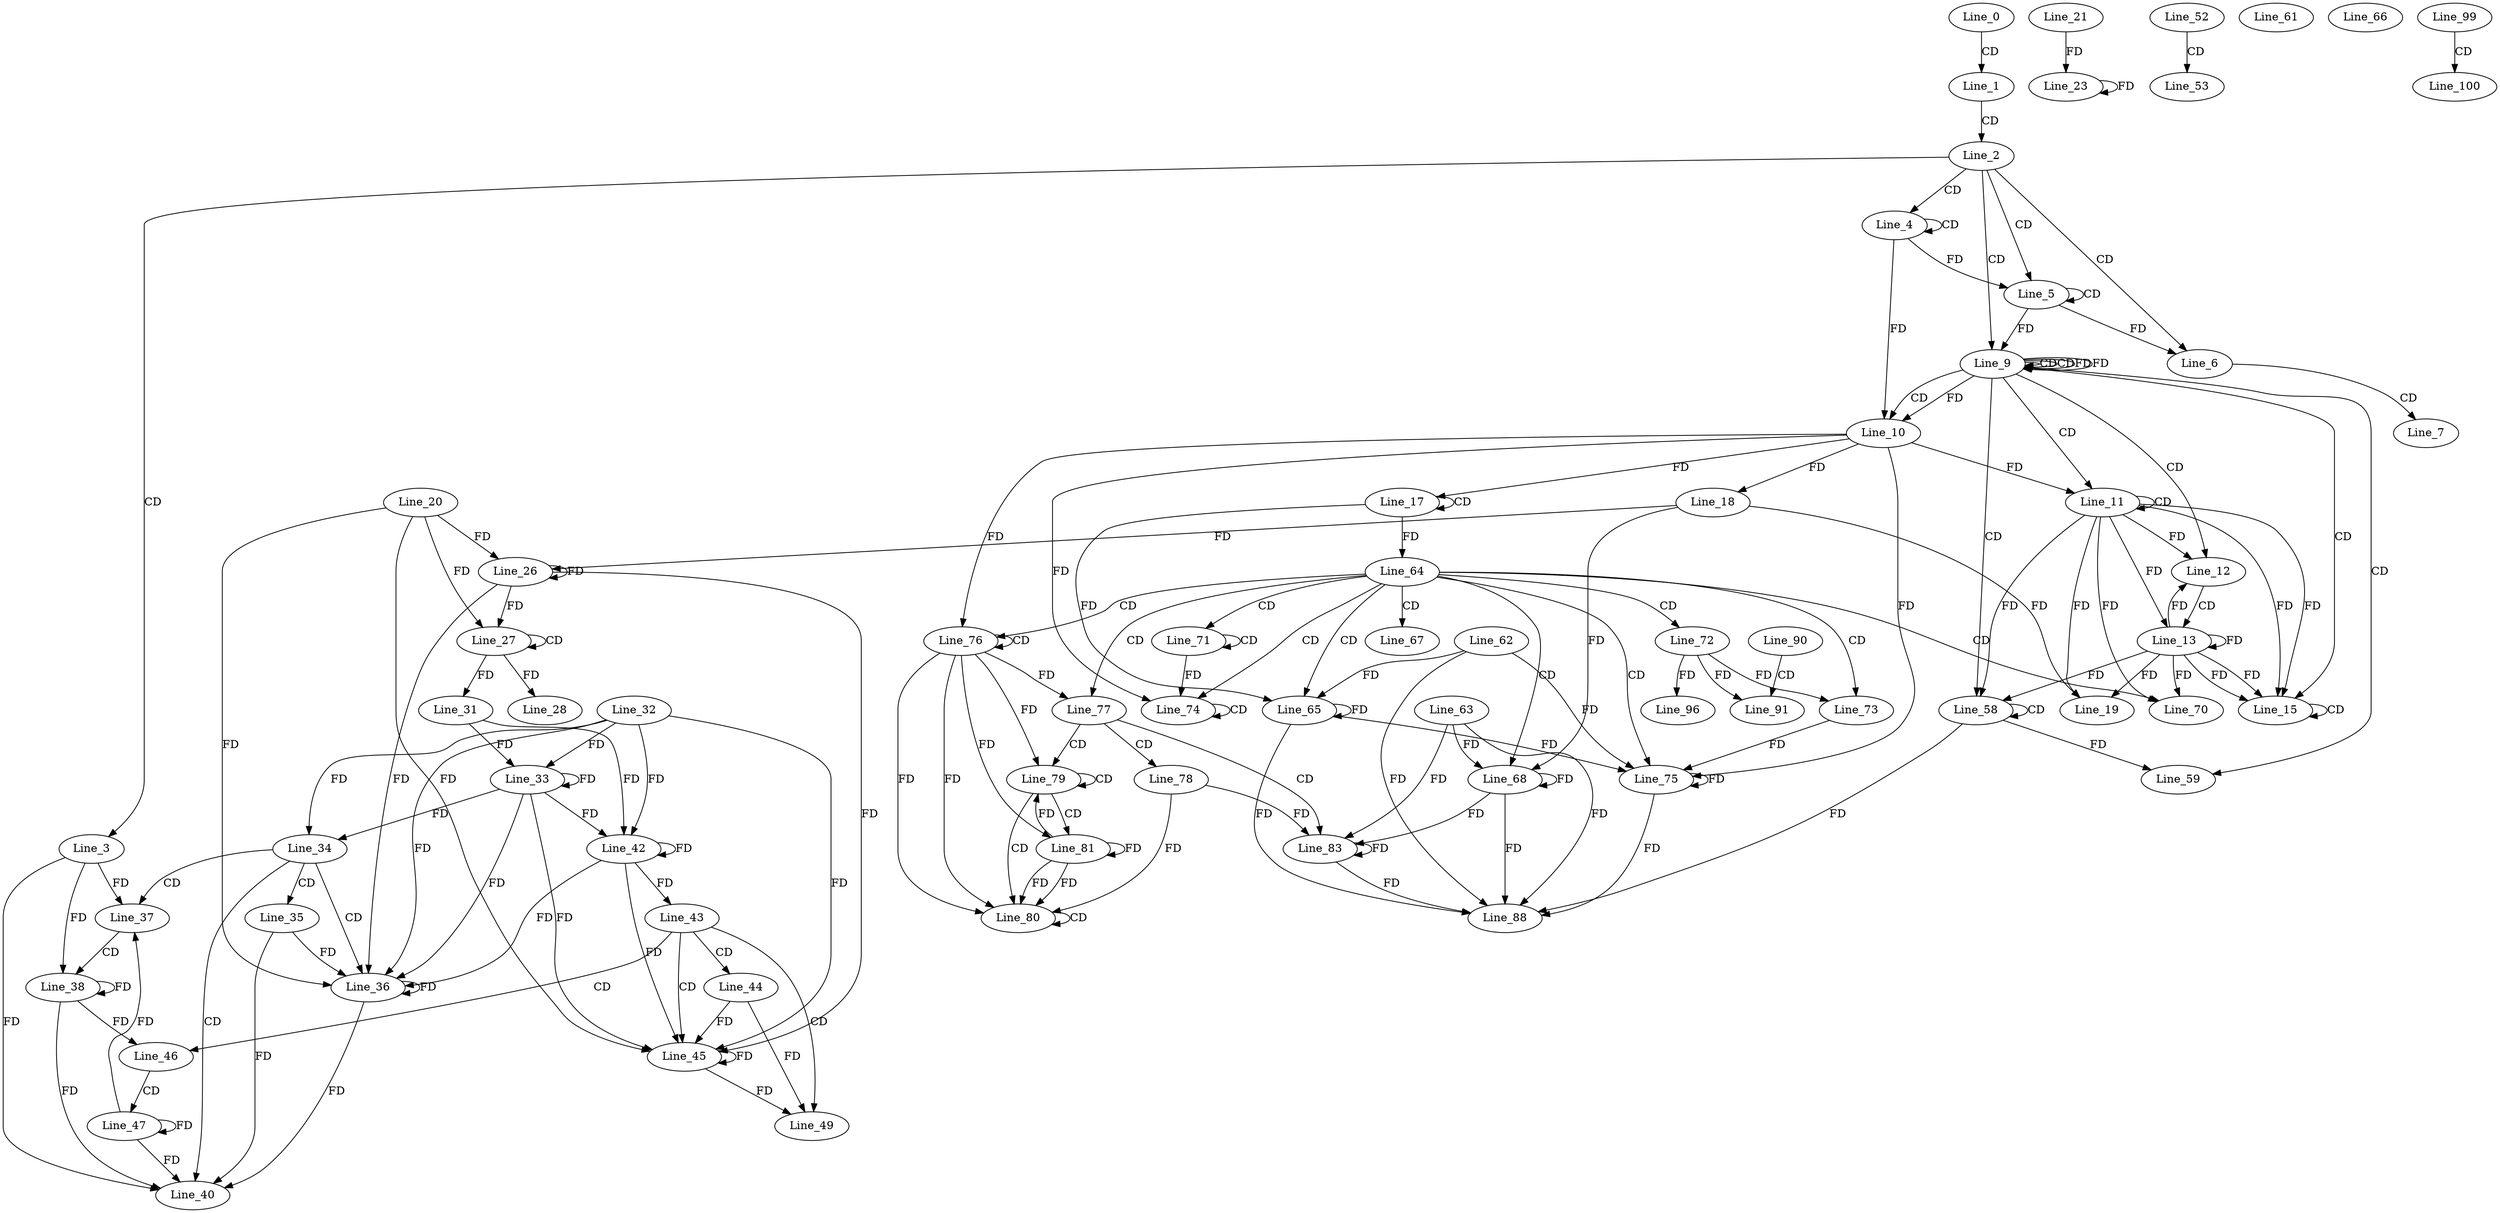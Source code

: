 digraph G {
  Line_0;
  Line_1;
  Line_2;
  Line_3;
  Line_4;
  Line_4;
  Line_5;
  Line_5;
  Line_6;
  Line_7;
  Line_9;
  Line_9;
  Line_9;
  Line_10;
  Line_10;
  Line_11;
  Line_11;
  Line_12;
  Line_12;
  Line_13;
  Line_15;
  Line_15;
  Line_17;
  Line_17;
  Line_18;
  Line_19;
  Line_18;
  Line_21;
  Line_23;
  Line_20;
  Line_26;
  Line_26;
  Line_27;
  Line_27;
  Line_28;
  Line_31;
  Line_32;
  Line_33;
  Line_33;
  Line_31;
  Line_33;
  Line_34;
  Line_35;
  Line_36;
  Line_36;
  Line_37;
  Line_38;
  Line_38;
  Line_40;
  Line_42;
  Line_42;
  Line_42;
  Line_43;
  Line_44;
  Line_45;
  Line_45;
  Line_46;
  Line_47;
  Line_47;
  Line_49;
  Line_52;
  Line_53;
  Line_58;
  Line_58;
  Line_59;
  Line_61;
  Line_64;
  Line_64;
  Line_65;
  Line_62;
  Line_66;
  Line_67;
  Line_68;
  Line_63;
  Line_68;
  Line_70;
  Line_71;
  Line_71;
  Line_72;
  Line_73;
  Line_73;
  Line_74;
  Line_74;
  Line_75;
  Line_75;
  Line_75;
  Line_75;
  Line_76;
  Line_76;
  Line_77;
  Line_78;
  Line_79;
  Line_80;
  Line_80;
  Line_80;
  Line_80;
  Line_80;
  Line_81;
  Line_81;
  Line_83;
  Line_83;
  Line_88;
  Line_90;
  Line_91;
  Line_96;
  Line_99;
  Line_100;
  Line_0 -> Line_1 [ label="CD" ];
  Line_1 -> Line_2 [ label="CD" ];
  Line_2 -> Line_3 [ label="CD" ];
  Line_2 -> Line_4 [ label="CD" ];
  Line_4 -> Line_4 [ label="CD" ];
  Line_2 -> Line_5 [ label="CD" ];
  Line_5 -> Line_5 [ label="CD" ];
  Line_4 -> Line_5 [ label="FD" ];
  Line_2 -> Line_6 [ label="CD" ];
  Line_5 -> Line_6 [ label="FD" ];
  Line_6 -> Line_7 [ label="CD" ];
  Line_2 -> Line_9 [ label="CD" ];
  Line_9 -> Line_9 [ label="CD" ];
  Line_5 -> Line_9 [ label="FD" ];
  Line_9 -> Line_9 [ label="CD" ];
  Line_9 -> Line_9 [ label="FD" ];
  Line_9 -> Line_10 [ label="CD" ];
  Line_4 -> Line_10 [ label="FD" ];
  Line_9 -> Line_10 [ label="FD" ];
  Line_9 -> Line_11 [ label="CD" ];
  Line_11 -> Line_11 [ label="CD" ];
  Line_10 -> Line_11 [ label="FD" ];
  Line_9 -> Line_12 [ label="CD" ];
  Line_11 -> Line_12 [ label="FD" ];
  Line_12 -> Line_13 [ label="CD" ];
  Line_11 -> Line_13 [ label="FD" ];
  Line_13 -> Line_13 [ label="FD" ];
  Line_9 -> Line_15 [ label="CD" ];
  Line_11 -> Line_15 [ label="FD" ];
  Line_13 -> Line_15 [ label="FD" ];
  Line_15 -> Line_15 [ label="CD" ];
  Line_11 -> Line_15 [ label="FD" ];
  Line_13 -> Line_15 [ label="FD" ];
  Line_17 -> Line_17 [ label="CD" ];
  Line_10 -> Line_17 [ label="FD" ];
  Line_10 -> Line_18 [ label="FD" ];
  Line_11 -> Line_19 [ label="FD" ];
  Line_13 -> Line_19 [ label="FD" ];
  Line_18 -> Line_19 [ label="FD" ];
  Line_21 -> Line_23 [ label="FD" ];
  Line_23 -> Line_23 [ label="FD" ];
  Line_20 -> Line_26 [ label="FD" ];
  Line_26 -> Line_26 [ label="FD" ];
  Line_18 -> Line_26 [ label="FD" ];
  Line_27 -> Line_27 [ label="CD" ];
  Line_20 -> Line_27 [ label="FD" ];
  Line_26 -> Line_27 [ label="FD" ];
  Line_27 -> Line_28 [ label="FD" ];
  Line_27 -> Line_31 [ label="FD" ];
  Line_32 -> Line_33 [ label="FD" ];
  Line_33 -> Line_33 [ label="FD" ];
  Line_31 -> Line_33 [ label="FD" ];
  Line_32 -> Line_34 [ label="FD" ];
  Line_33 -> Line_34 [ label="FD" ];
  Line_34 -> Line_35 [ label="CD" ];
  Line_34 -> Line_36 [ label="CD" ];
  Line_35 -> Line_36 [ label="FD" ];
  Line_36 -> Line_36 [ label="FD" ];
  Line_20 -> Line_36 [ label="FD" ];
  Line_26 -> Line_36 [ label="FD" ];
  Line_32 -> Line_36 [ label="FD" ];
  Line_33 -> Line_36 [ label="FD" ];
  Line_34 -> Line_37 [ label="CD" ];
  Line_3 -> Line_37 [ label="FD" ];
  Line_37 -> Line_38 [ label="CD" ];
  Line_38 -> Line_38 [ label="FD" ];
  Line_3 -> Line_38 [ label="FD" ];
  Line_34 -> Line_40 [ label="CD" ];
  Line_35 -> Line_40 [ label="FD" ];
  Line_36 -> Line_40 [ label="FD" ];
  Line_38 -> Line_40 [ label="FD" ];
  Line_3 -> Line_40 [ label="FD" ];
  Line_32 -> Line_42 [ label="FD" ];
  Line_33 -> Line_42 [ label="FD" ];
  Line_42 -> Line_42 [ label="FD" ];
  Line_31 -> Line_42 [ label="FD" ];
  Line_42 -> Line_43 [ label="FD" ];
  Line_43 -> Line_44 [ label="CD" ];
  Line_43 -> Line_45 [ label="CD" ];
  Line_44 -> Line_45 [ label="FD" ];
  Line_45 -> Line_45 [ label="FD" ];
  Line_20 -> Line_45 [ label="FD" ];
  Line_26 -> Line_45 [ label="FD" ];
  Line_32 -> Line_45 [ label="FD" ];
  Line_33 -> Line_45 [ label="FD" ];
  Line_42 -> Line_45 [ label="FD" ];
  Line_43 -> Line_46 [ label="CD" ];
  Line_38 -> Line_46 [ label="FD" ];
  Line_46 -> Line_47 [ label="CD" ];
  Line_47 -> Line_47 [ label="FD" ];
  Line_43 -> Line_49 [ label="CD" ];
  Line_44 -> Line_49 [ label="FD" ];
  Line_45 -> Line_49 [ label="FD" ];
  Line_52 -> Line_53 [ label="CD" ];
  Line_9 -> Line_58 [ label="CD" ];
  Line_58 -> Line_58 [ label="CD" ];
  Line_11 -> Line_58 [ label="FD" ];
  Line_13 -> Line_58 [ label="FD" ];
  Line_9 -> Line_59 [ label="CD" ];
  Line_58 -> Line_59 [ label="FD" ];
  Line_17 -> Line_64 [ label="FD" ];
  Line_64 -> Line_65 [ label="CD" ];
  Line_62 -> Line_65 [ label="FD" ];
  Line_65 -> Line_65 [ label="FD" ];
  Line_17 -> Line_65 [ label="FD" ];
  Line_64 -> Line_67 [ label="CD" ];
  Line_64 -> Line_68 [ label="CD" ];
  Line_63 -> Line_68 [ label="FD" ];
  Line_68 -> Line_68 [ label="FD" ];
  Line_18 -> Line_68 [ label="FD" ];
  Line_64 -> Line_70 [ label="CD" ];
  Line_11 -> Line_70 [ label="FD" ];
  Line_13 -> Line_70 [ label="FD" ];
  Line_64 -> Line_71 [ label="CD" ];
  Line_71 -> Line_71 [ label="CD" ];
  Line_64 -> Line_72 [ label="CD" ];
  Line_64 -> Line_73 [ label="CD" ];
  Line_72 -> Line_73 [ label="FD" ];
  Line_64 -> Line_74 [ label="CD" ];
  Line_74 -> Line_74 [ label="CD" ];
  Line_71 -> Line_74 [ label="FD" ];
  Line_10 -> Line_74 [ label="FD" ];
  Line_64 -> Line_75 [ label="CD" ];
  Line_62 -> Line_75 [ label="FD" ];
  Line_65 -> Line_75 [ label="FD" ];
  Line_75 -> Line_75 [ label="FD" ];
  Line_73 -> Line_75 [ label="FD" ];
  Line_10 -> Line_75 [ label="FD" ];
  Line_64 -> Line_76 [ label="CD" ];
  Line_76 -> Line_76 [ label="CD" ];
  Line_10 -> Line_76 [ label="FD" ];
  Line_64 -> Line_77 [ label="CD" ];
  Line_76 -> Line_77 [ label="FD" ];
  Line_77 -> Line_78 [ label="CD" ];
  Line_77 -> Line_79 [ label="CD" ];
  Line_79 -> Line_79 [ label="CD" ];
  Line_76 -> Line_79 [ label="FD" ];
  Line_79 -> Line_80 [ label="CD" ];
  Line_76 -> Line_80 [ label="FD" ];
  Line_80 -> Line_80 [ label="CD" ];
  Line_78 -> Line_80 [ label="FD" ];
  Line_76 -> Line_80 [ label="FD" ];
  Line_79 -> Line_81 [ label="CD" ];
  Line_81 -> Line_81 [ label="FD" ];
  Line_76 -> Line_81 [ label="FD" ];
  Line_77 -> Line_83 [ label="CD" ];
  Line_63 -> Line_83 [ label="FD" ];
  Line_68 -> Line_83 [ label="FD" ];
  Line_83 -> Line_83 [ label="FD" ];
  Line_78 -> Line_83 [ label="FD" ];
  Line_58 -> Line_88 [ label="FD" ];
  Line_63 -> Line_88 [ label="FD" ];
  Line_68 -> Line_88 [ label="FD" ];
  Line_83 -> Line_88 [ label="FD" ];
  Line_62 -> Line_88 [ label="FD" ];
  Line_65 -> Line_88 [ label="FD" ];
  Line_75 -> Line_88 [ label="FD" ];
  Line_90 -> Line_91 [ label="CD" ];
  Line_72 -> Line_91 [ label="FD" ];
  Line_72 -> Line_96 [ label="FD" ];
  Line_99 -> Line_100 [ label="CD" ];
  Line_9 -> Line_9 [ label="FD" ];
  Line_13 -> Line_12 [ label="FD" ];
  Line_42 -> Line_36 [ label="FD" ];
  Line_47 -> Line_37 [ label="FD" ];
  Line_47 -> Line_40 [ label="FD" ];
  Line_81 -> Line_79 [ label="FD" ];
  Line_81 -> Line_80 [ label="FD" ];
  Line_81 -> Line_80 [ label="FD" ];
}
